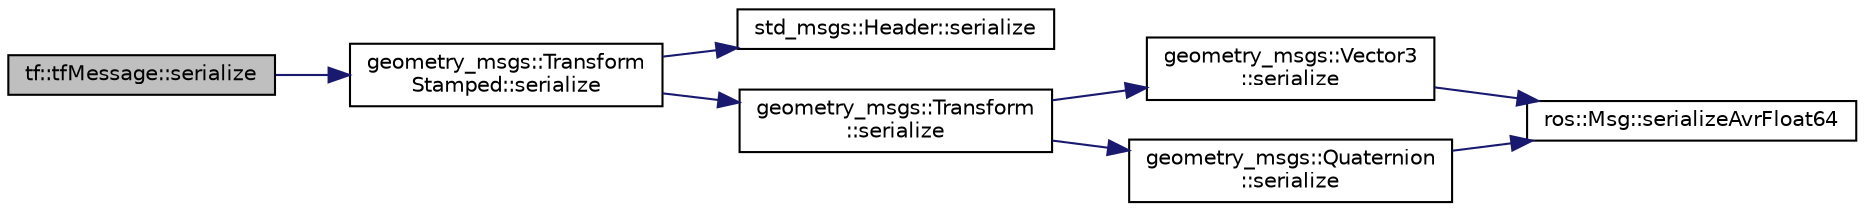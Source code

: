 digraph "tf::tfMessage::serialize"
{
  edge [fontname="Helvetica",fontsize="10",labelfontname="Helvetica",labelfontsize="10"];
  node [fontname="Helvetica",fontsize="10",shape=record];
  rankdir="LR";
  Node1 [label="tf::tfMessage::serialize",height=0.2,width=0.4,color="black", fillcolor="grey75", style="filled" fontcolor="black"];
  Node1 -> Node2 [color="midnightblue",fontsize="10",style="solid",fontname="Helvetica"];
  Node2 [label="geometry_msgs::Transform\lStamped::serialize",height=0.2,width=0.4,color="black", fillcolor="white", style="filled",URL="$classgeometry__msgs_1_1_transform_stamped.html#a5803b357a7b8a769564bb20120c7746b"];
  Node2 -> Node3 [color="midnightblue",fontsize="10",style="solid",fontname="Helvetica"];
  Node3 [label="std_msgs::Header::serialize",height=0.2,width=0.4,color="black", fillcolor="white", style="filled",URL="$classstd__msgs_1_1_header.html#a200c6f9d2576b1a237a19bc2d769925e"];
  Node2 -> Node4 [color="midnightblue",fontsize="10",style="solid",fontname="Helvetica"];
  Node4 [label="geometry_msgs::Transform\l::serialize",height=0.2,width=0.4,color="black", fillcolor="white", style="filled",URL="$classgeometry__msgs_1_1_transform.html#a41af5075ee0d737a4af6e97da0bb6bed"];
  Node4 -> Node5 [color="midnightblue",fontsize="10",style="solid",fontname="Helvetica"];
  Node5 [label="geometry_msgs::Vector3\l::serialize",height=0.2,width=0.4,color="black", fillcolor="white", style="filled",URL="$classgeometry__msgs_1_1_vector3.html#a9efc8f24d66f04a2c74710aec1cb611a"];
  Node5 -> Node6 [color="midnightblue",fontsize="10",style="solid",fontname="Helvetica"];
  Node6 [label="ros::Msg::serializeAvrFloat64",height=0.2,width=0.4,color="black", fillcolor="white", style="filled",URL="$classros_1_1_msg.html#a3fff55e17efd60a7195a14857ff44897",tooltip="This tricky function handles promoting a 32bit float to a 64bit double, so that AVR can publish messa..."];
  Node4 -> Node7 [color="midnightblue",fontsize="10",style="solid",fontname="Helvetica"];
  Node7 [label="geometry_msgs::Quaternion\l::serialize",height=0.2,width=0.4,color="black", fillcolor="white", style="filled",URL="$classgeometry__msgs_1_1_quaternion.html#a0f1aa1b8b10fffdc9cfb69eb5198a687"];
  Node7 -> Node6 [color="midnightblue",fontsize="10",style="solid",fontname="Helvetica"];
}
